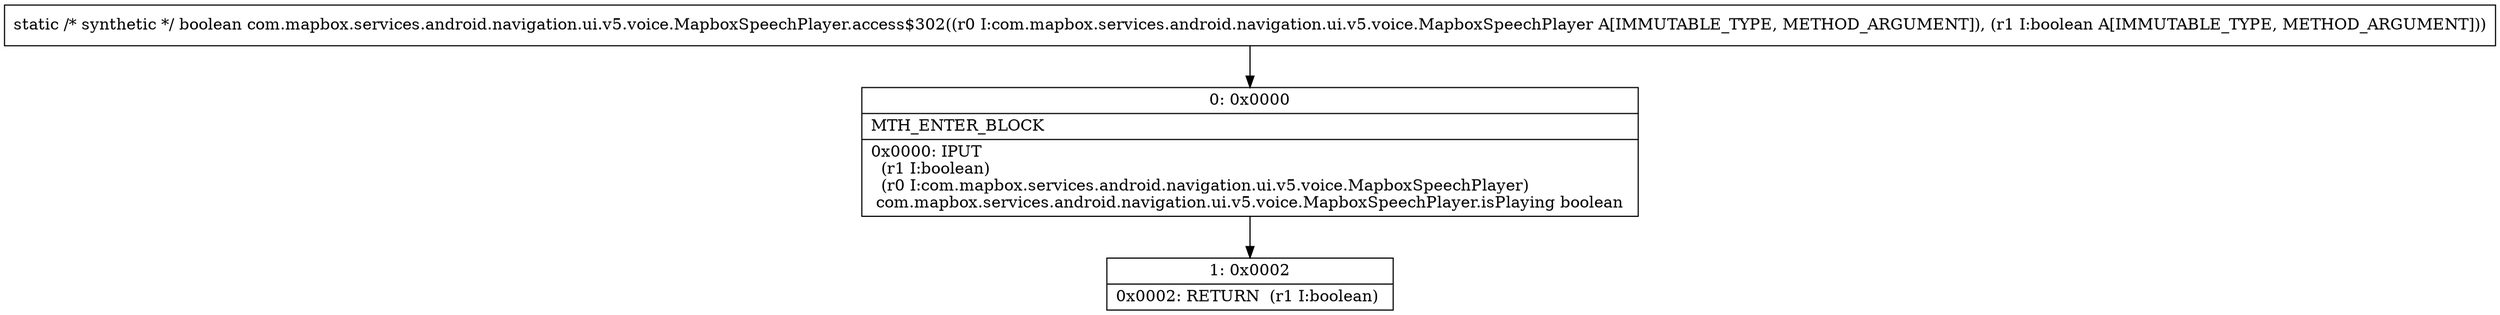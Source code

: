 digraph "CFG forcom.mapbox.services.android.navigation.ui.v5.voice.MapboxSpeechPlayer.access$302(Lcom\/mapbox\/services\/android\/navigation\/ui\/v5\/voice\/MapboxSpeechPlayer;Z)Z" {
Node_0 [shape=record,label="{0\:\ 0x0000|MTH_ENTER_BLOCK\l|0x0000: IPUT  \l  (r1 I:boolean)\l  (r0 I:com.mapbox.services.android.navigation.ui.v5.voice.MapboxSpeechPlayer)\l com.mapbox.services.android.navigation.ui.v5.voice.MapboxSpeechPlayer.isPlaying boolean \l}"];
Node_1 [shape=record,label="{1\:\ 0x0002|0x0002: RETURN  (r1 I:boolean) \l}"];
MethodNode[shape=record,label="{static \/* synthetic *\/ boolean com.mapbox.services.android.navigation.ui.v5.voice.MapboxSpeechPlayer.access$302((r0 I:com.mapbox.services.android.navigation.ui.v5.voice.MapboxSpeechPlayer A[IMMUTABLE_TYPE, METHOD_ARGUMENT]), (r1 I:boolean A[IMMUTABLE_TYPE, METHOD_ARGUMENT])) }"];
MethodNode -> Node_0;
Node_0 -> Node_1;
}

